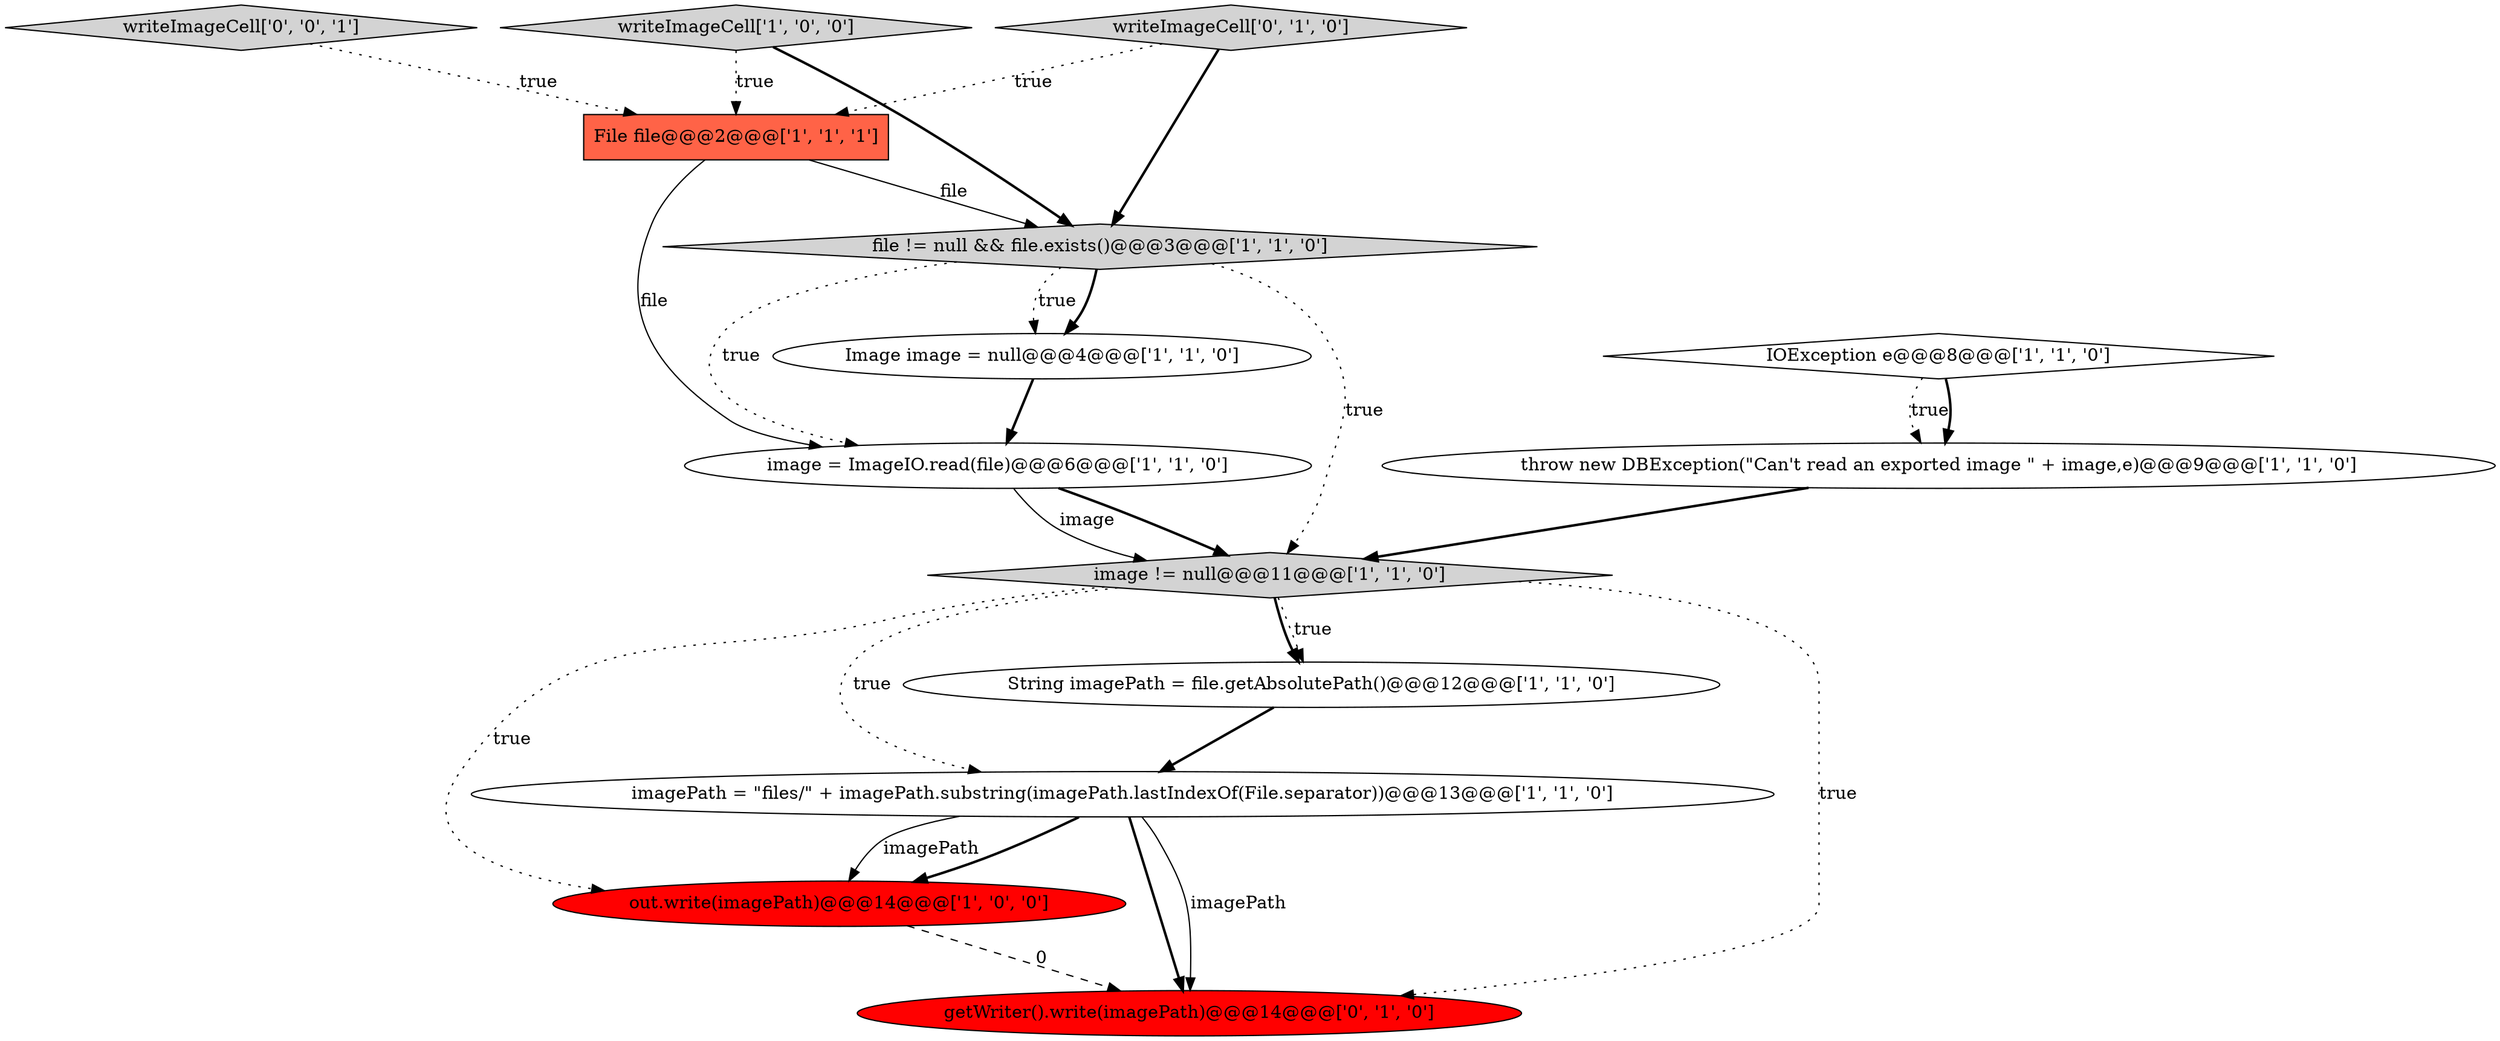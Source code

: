 digraph {
5 [style = filled, label = "out.write(imagePath)@@@14@@@['1', '0', '0']", fillcolor = red, shape = ellipse image = "AAA1AAABBB1BBB"];
10 [style = filled, label = "writeImageCell['1', '0', '0']", fillcolor = lightgray, shape = diamond image = "AAA0AAABBB1BBB"];
4 [style = filled, label = "IOException e@@@8@@@['1', '1', '0']", fillcolor = white, shape = diamond image = "AAA0AAABBB1BBB"];
1 [style = filled, label = "File file@@@2@@@['1', '1', '1']", fillcolor = tomato, shape = box image = "AAA0AAABBB1BBB"];
6 [style = filled, label = "imagePath = \"files/\" + imagePath.substring(imagePath.lastIndexOf(File.separator))@@@13@@@['1', '1', '0']", fillcolor = white, shape = ellipse image = "AAA0AAABBB1BBB"];
11 [style = filled, label = "writeImageCell['0', '1', '0']", fillcolor = lightgray, shape = diamond image = "AAA0AAABBB2BBB"];
13 [style = filled, label = "writeImageCell['0', '0', '1']", fillcolor = lightgray, shape = diamond image = "AAA0AAABBB3BBB"];
8 [style = filled, label = "Image image = null@@@4@@@['1', '1', '0']", fillcolor = white, shape = ellipse image = "AAA0AAABBB1BBB"];
12 [style = filled, label = "getWriter().write(imagePath)@@@14@@@['0', '1', '0']", fillcolor = red, shape = ellipse image = "AAA1AAABBB2BBB"];
7 [style = filled, label = "file != null && file.exists()@@@3@@@['1', '1', '0']", fillcolor = lightgray, shape = diamond image = "AAA0AAABBB1BBB"];
2 [style = filled, label = "image = ImageIO.read(file)@@@6@@@['1', '1', '0']", fillcolor = white, shape = ellipse image = "AAA0AAABBB1BBB"];
9 [style = filled, label = "image != null@@@11@@@['1', '1', '0']", fillcolor = lightgray, shape = diamond image = "AAA0AAABBB1BBB"];
0 [style = filled, label = "throw new DBException(\"Can't read an exported image \" + image,e)@@@9@@@['1', '1', '0']", fillcolor = white, shape = ellipse image = "AAA0AAABBB1BBB"];
3 [style = filled, label = "String imagePath = file.getAbsolutePath()@@@12@@@['1', '1', '0']", fillcolor = white, shape = ellipse image = "AAA0AAABBB1BBB"];
7->2 [style = dotted, label="true"];
9->12 [style = dotted, label="true"];
0->9 [style = bold, label=""];
5->12 [style = dashed, label="0"];
11->1 [style = dotted, label="true"];
4->0 [style = dotted, label="true"];
6->12 [style = bold, label=""];
6->12 [style = solid, label="imagePath"];
3->6 [style = bold, label=""];
2->9 [style = bold, label=""];
7->9 [style = dotted, label="true"];
9->6 [style = dotted, label="true"];
7->8 [style = bold, label=""];
10->7 [style = bold, label=""];
1->7 [style = solid, label="file"];
2->9 [style = solid, label="image"];
4->0 [style = bold, label=""];
13->1 [style = dotted, label="true"];
1->2 [style = solid, label="file"];
6->5 [style = bold, label=""];
8->2 [style = bold, label=""];
6->5 [style = solid, label="imagePath"];
9->3 [style = bold, label=""];
10->1 [style = dotted, label="true"];
7->8 [style = dotted, label="true"];
9->3 [style = dotted, label="true"];
11->7 [style = bold, label=""];
9->5 [style = dotted, label="true"];
}
